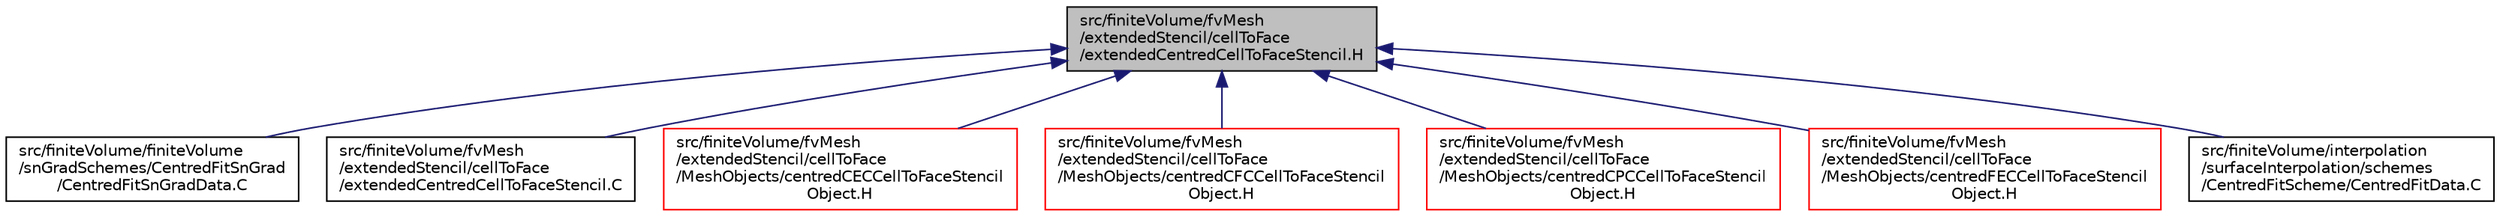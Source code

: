 digraph "src/finiteVolume/fvMesh/extendedStencil/cellToFace/extendedCentredCellToFaceStencil.H"
{
  bgcolor="transparent";
  edge [fontname="Helvetica",fontsize="10",labelfontname="Helvetica",labelfontsize="10"];
  node [fontname="Helvetica",fontsize="10",shape=record];
  Node1 [label="src/finiteVolume/fvMesh\l/extendedStencil/cellToFace\l/extendedCentredCellToFaceStencil.H",height=0.2,width=0.4,color="black", fillcolor="grey75", style="filled", fontcolor="black"];
  Node1 -> Node2 [dir="back",color="midnightblue",fontsize="10",style="solid",fontname="Helvetica"];
  Node2 [label="src/finiteVolume/finiteVolume\l/snGradSchemes/CentredFitSnGrad\l/CentredFitSnGradData.C",height=0.2,width=0.4,color="black",URL="$a05875.html"];
  Node1 -> Node3 [dir="back",color="midnightblue",fontsize="10",style="solid",fontname="Helvetica"];
  Node3 [label="src/finiteVolume/fvMesh\l/extendedStencil/cellToFace\l/extendedCentredCellToFaceStencil.C",height=0.2,width=0.4,color="black",URL="$a05939.html"];
  Node1 -> Node4 [dir="back",color="midnightblue",fontsize="10",style="solid",fontname="Helvetica"];
  Node4 [label="src/finiteVolume/fvMesh\l/extendedStencil/cellToFace\l/MeshObjects/centredCECCellToFaceStencil\lObject.H",height=0.2,width=0.4,color="red",URL="$a05955.html"];
  Node1 -> Node5 [dir="back",color="midnightblue",fontsize="10",style="solid",fontname="Helvetica"];
  Node5 [label="src/finiteVolume/fvMesh\l/extendedStencil/cellToFace\l/MeshObjects/centredCFCCellToFaceStencil\lObject.H",height=0.2,width=0.4,color="red",URL="$a05957.html"];
  Node1 -> Node6 [dir="back",color="midnightblue",fontsize="10",style="solid",fontname="Helvetica"];
  Node6 [label="src/finiteVolume/fvMesh\l/extendedStencil/cellToFace\l/MeshObjects/centredCPCCellToFaceStencil\lObject.H",height=0.2,width=0.4,color="red",URL="$a05959.html"];
  Node1 -> Node7 [dir="back",color="midnightblue",fontsize="10",style="solid",fontname="Helvetica"];
  Node7 [label="src/finiteVolume/fvMesh\l/extendedStencil/cellToFace\l/MeshObjects/centredFECCellToFaceStencil\lObject.H",height=0.2,width=0.4,color="red",URL="$a05961.html"];
  Node1 -> Node8 [dir="back",color="midnightblue",fontsize="10",style="solid",fontname="Helvetica"];
  Node8 [label="src/finiteVolume/interpolation\l/surfaceInterpolation/schemes\l/CentredFitScheme/CentredFitData.C",height=0.2,width=0.4,color="black",URL="$a06186.html"];
}
